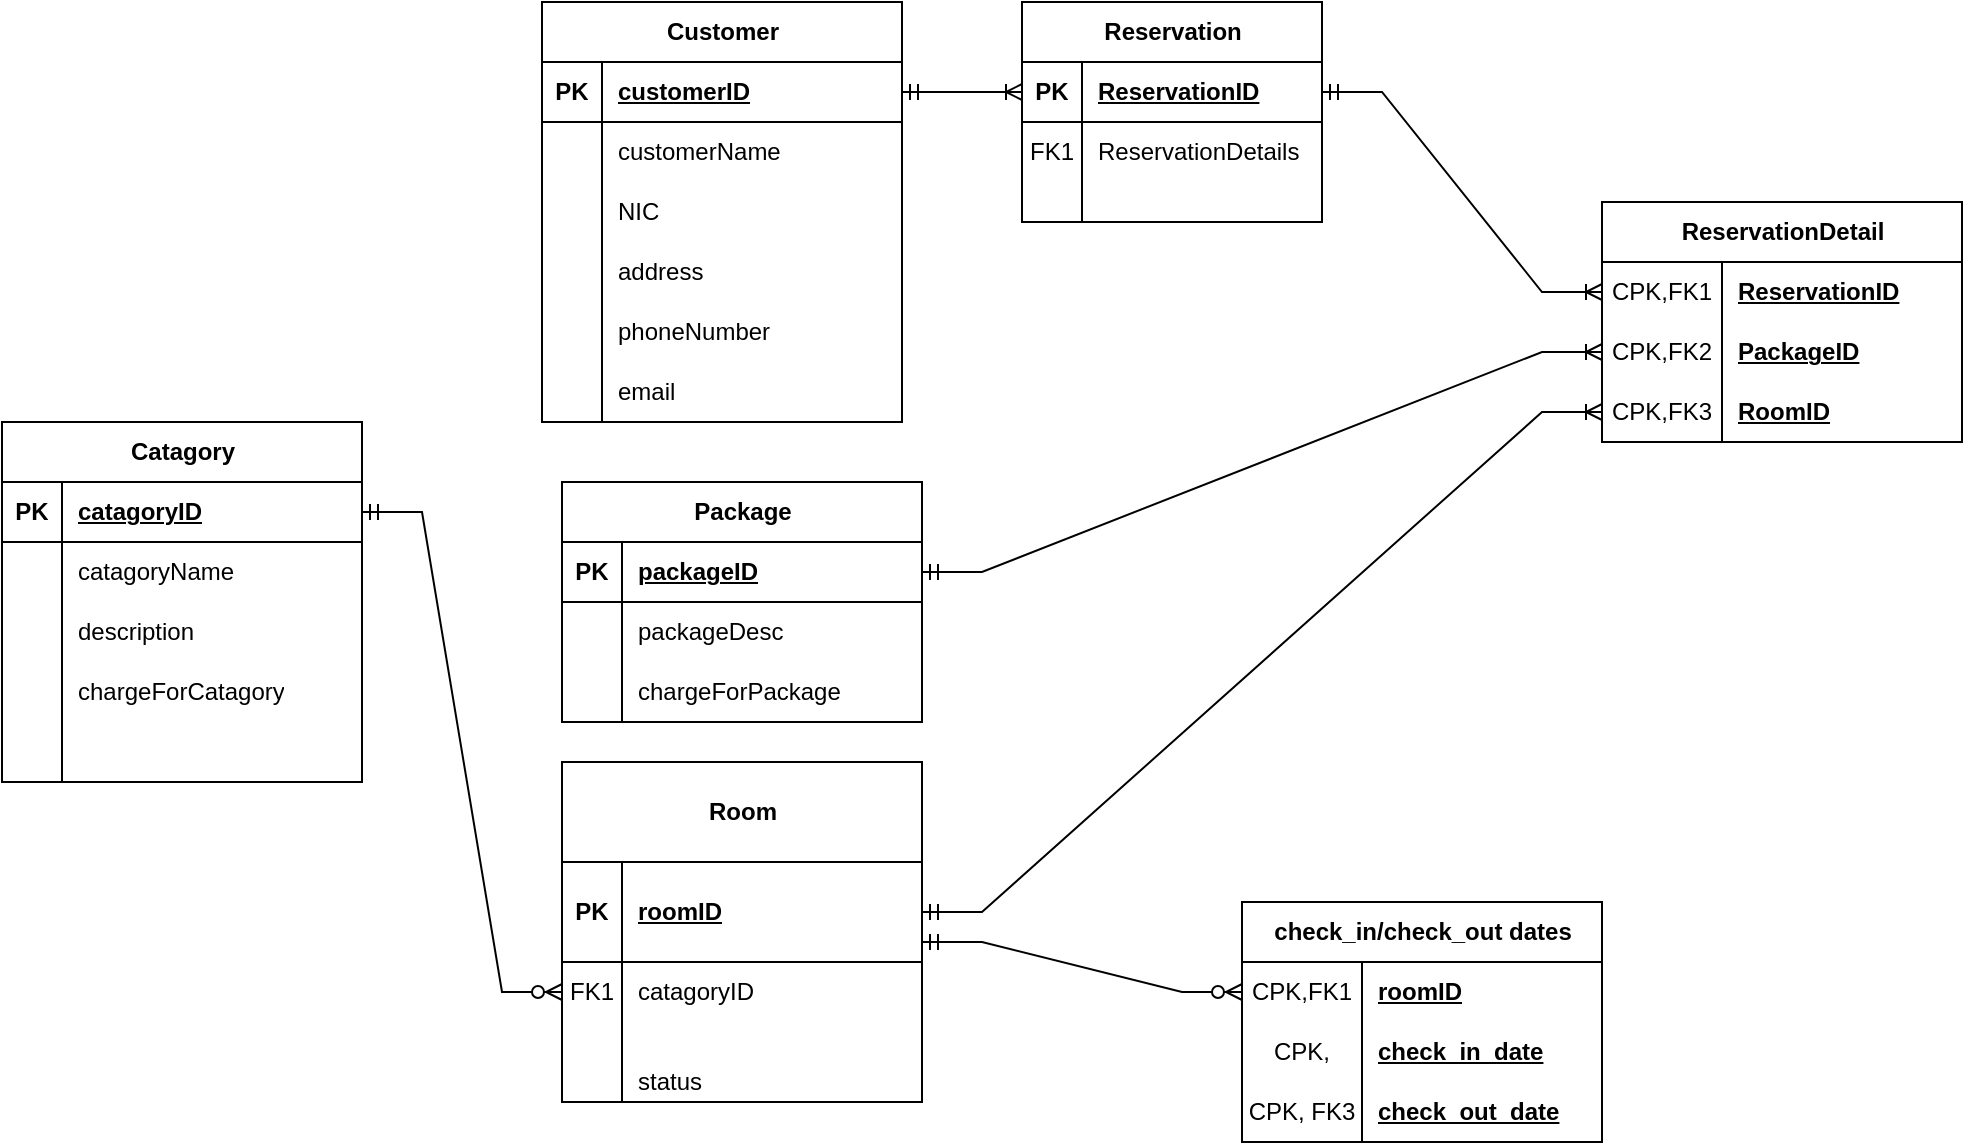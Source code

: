 <mxfile version="22.1.2" type="device">
  <diagram id="R2lEEEUBdFMjLlhIrx00" name="Page-1">
    <mxGraphModel dx="2118" dy="1706" grid="1" gridSize="10" guides="1" tooltips="1" connect="1" arrows="1" fold="1" page="1" pageScale="1" pageWidth="850" pageHeight="1100" math="0" shadow="0" extFonts="Permanent Marker^https://fonts.googleapis.com/css?family=Permanent+Marker">
      <root>
        <mxCell id="0" />
        <mxCell id="1" parent="0" />
        <mxCell id="6BSuSXwDPBjTtrX3ZI1q-87" value="Reservation" style="shape=table;startSize=30;container=1;collapsible=1;childLayout=tableLayout;fixedRows=1;rowLines=0;fontStyle=1;align=center;resizeLast=1;html=1;" parent="1" vertex="1">
          <mxGeometry x="-150" y="-300" width="150" height="110" as="geometry" />
        </mxCell>
        <mxCell id="6BSuSXwDPBjTtrX3ZI1q-88" value="" style="shape=tableRow;horizontal=0;startSize=0;swimlaneHead=0;swimlaneBody=0;fillColor=none;collapsible=0;dropTarget=0;points=[[0,0.5],[1,0.5]];portConstraint=eastwest;top=0;left=0;right=0;bottom=1;" parent="6BSuSXwDPBjTtrX3ZI1q-87" vertex="1">
          <mxGeometry y="30" width="150" height="30" as="geometry" />
        </mxCell>
        <mxCell id="6BSuSXwDPBjTtrX3ZI1q-89" value="PK" style="shape=partialRectangle;connectable=0;fillColor=none;top=0;left=0;bottom=0;right=0;fontStyle=1;overflow=hidden;whiteSpace=wrap;html=1;" parent="6BSuSXwDPBjTtrX3ZI1q-88" vertex="1">
          <mxGeometry width="30" height="30" as="geometry">
            <mxRectangle width="30" height="30" as="alternateBounds" />
          </mxGeometry>
        </mxCell>
        <mxCell id="6BSuSXwDPBjTtrX3ZI1q-90" value="ReservationID" style="shape=partialRectangle;connectable=0;fillColor=none;top=0;left=0;bottom=0;right=0;align=left;spacingLeft=6;fontStyle=5;overflow=hidden;whiteSpace=wrap;html=1;" parent="6BSuSXwDPBjTtrX3ZI1q-88" vertex="1">
          <mxGeometry x="30" width="120" height="30" as="geometry">
            <mxRectangle width="120" height="30" as="alternateBounds" />
          </mxGeometry>
        </mxCell>
        <mxCell id="6BSuSXwDPBjTtrX3ZI1q-109" value="" style="shape=tableRow;horizontal=0;startSize=0;swimlaneHead=0;swimlaneBody=0;fillColor=none;collapsible=0;dropTarget=0;points=[[0,0.5],[1,0.5]];portConstraint=eastwest;top=0;left=0;right=0;bottom=0;" parent="6BSuSXwDPBjTtrX3ZI1q-87" vertex="1">
          <mxGeometry y="60" width="150" height="30" as="geometry" />
        </mxCell>
        <mxCell id="6BSuSXwDPBjTtrX3ZI1q-110" value="FK1" style="shape=partialRectangle;connectable=0;fillColor=none;top=0;left=0;bottom=0;right=0;editable=1;overflow=hidden;whiteSpace=wrap;html=1;" parent="6BSuSXwDPBjTtrX3ZI1q-109" vertex="1">
          <mxGeometry width="30" height="30" as="geometry">
            <mxRectangle width="30" height="30" as="alternateBounds" />
          </mxGeometry>
        </mxCell>
        <mxCell id="6BSuSXwDPBjTtrX3ZI1q-111" value="ReservationDetails" style="shape=partialRectangle;connectable=0;fillColor=none;top=0;left=0;bottom=0;right=0;align=left;spacingLeft=6;overflow=hidden;whiteSpace=wrap;html=1;" parent="6BSuSXwDPBjTtrX3ZI1q-109" vertex="1">
          <mxGeometry x="30" width="120" height="30" as="geometry">
            <mxRectangle width="120" height="30" as="alternateBounds" />
          </mxGeometry>
        </mxCell>
        <mxCell id="6BSuSXwDPBjTtrX3ZI1q-106" value="" style="shape=tableRow;horizontal=0;startSize=0;swimlaneHead=0;swimlaneBody=0;fillColor=none;collapsible=0;dropTarget=0;points=[[0,0.5],[1,0.5]];portConstraint=eastwest;top=0;left=0;right=0;bottom=0;" parent="6BSuSXwDPBjTtrX3ZI1q-87" vertex="1">
          <mxGeometry y="90" width="150" height="20" as="geometry" />
        </mxCell>
        <mxCell id="6BSuSXwDPBjTtrX3ZI1q-107" value="" style="shape=partialRectangle;connectable=0;fillColor=none;top=0;left=0;bottom=0;right=0;editable=1;overflow=hidden;whiteSpace=wrap;html=1;" parent="6BSuSXwDPBjTtrX3ZI1q-106" vertex="1">
          <mxGeometry width="30" height="20" as="geometry">
            <mxRectangle width="30" height="20" as="alternateBounds" />
          </mxGeometry>
        </mxCell>
        <mxCell id="6BSuSXwDPBjTtrX3ZI1q-108" value="" style="shape=partialRectangle;connectable=0;fillColor=none;top=0;left=0;bottom=0;right=0;align=left;spacingLeft=6;overflow=hidden;whiteSpace=wrap;html=1;" parent="6BSuSXwDPBjTtrX3ZI1q-106" vertex="1">
          <mxGeometry x="30" width="120" height="20" as="geometry">
            <mxRectangle width="120" height="20" as="alternateBounds" />
          </mxGeometry>
        </mxCell>
        <mxCell id="6BSuSXwDPBjTtrX3ZI1q-112" value="Customer" style="shape=table;startSize=30;container=1;collapsible=1;childLayout=tableLayout;fixedRows=1;rowLines=0;fontStyle=1;align=center;resizeLast=1;html=1;" parent="1" vertex="1">
          <mxGeometry x="-390" y="-300" width="180" height="210" as="geometry" />
        </mxCell>
        <mxCell id="6BSuSXwDPBjTtrX3ZI1q-113" value="" style="shape=tableRow;horizontal=0;startSize=0;swimlaneHead=0;swimlaneBody=0;fillColor=none;collapsible=0;dropTarget=0;points=[[0,0.5],[1,0.5]];portConstraint=eastwest;top=0;left=0;right=0;bottom=1;" parent="6BSuSXwDPBjTtrX3ZI1q-112" vertex="1">
          <mxGeometry y="30" width="180" height="30" as="geometry" />
        </mxCell>
        <mxCell id="6BSuSXwDPBjTtrX3ZI1q-114" value="PK" style="shape=partialRectangle;connectable=0;fillColor=none;top=0;left=0;bottom=0;right=0;fontStyle=1;overflow=hidden;whiteSpace=wrap;html=1;" parent="6BSuSXwDPBjTtrX3ZI1q-113" vertex="1">
          <mxGeometry width="30" height="30" as="geometry">
            <mxRectangle width="30" height="30" as="alternateBounds" />
          </mxGeometry>
        </mxCell>
        <mxCell id="6BSuSXwDPBjTtrX3ZI1q-115" value="customerID" style="shape=partialRectangle;connectable=0;fillColor=none;top=0;left=0;bottom=0;right=0;align=left;spacingLeft=6;fontStyle=5;overflow=hidden;whiteSpace=wrap;html=1;" parent="6BSuSXwDPBjTtrX3ZI1q-113" vertex="1">
          <mxGeometry x="30" width="150" height="30" as="geometry">
            <mxRectangle width="150" height="30" as="alternateBounds" />
          </mxGeometry>
        </mxCell>
        <mxCell id="6BSuSXwDPBjTtrX3ZI1q-116" value="" style="shape=tableRow;horizontal=0;startSize=0;swimlaneHead=0;swimlaneBody=0;fillColor=none;collapsible=0;dropTarget=0;points=[[0,0.5],[1,0.5]];portConstraint=eastwest;top=0;left=0;right=0;bottom=0;" parent="6BSuSXwDPBjTtrX3ZI1q-112" vertex="1">
          <mxGeometry y="60" width="180" height="30" as="geometry" />
        </mxCell>
        <mxCell id="6BSuSXwDPBjTtrX3ZI1q-117" value="" style="shape=partialRectangle;connectable=0;fillColor=none;top=0;left=0;bottom=0;right=0;editable=1;overflow=hidden;whiteSpace=wrap;html=1;" parent="6BSuSXwDPBjTtrX3ZI1q-116" vertex="1">
          <mxGeometry width="30" height="30" as="geometry">
            <mxRectangle width="30" height="30" as="alternateBounds" />
          </mxGeometry>
        </mxCell>
        <mxCell id="6BSuSXwDPBjTtrX3ZI1q-118" value="customerName" style="shape=partialRectangle;connectable=0;fillColor=none;top=0;left=0;bottom=0;right=0;align=left;spacingLeft=6;overflow=hidden;whiteSpace=wrap;html=1;" parent="6BSuSXwDPBjTtrX3ZI1q-116" vertex="1">
          <mxGeometry x="30" width="150" height="30" as="geometry">
            <mxRectangle width="150" height="30" as="alternateBounds" />
          </mxGeometry>
        </mxCell>
        <mxCell id="6BSuSXwDPBjTtrX3ZI1q-119" value="" style="shape=tableRow;horizontal=0;startSize=0;swimlaneHead=0;swimlaneBody=0;fillColor=none;collapsible=0;dropTarget=0;points=[[0,0.5],[1,0.5]];portConstraint=eastwest;top=0;left=0;right=0;bottom=0;" parent="6BSuSXwDPBjTtrX3ZI1q-112" vertex="1">
          <mxGeometry y="90" width="180" height="30" as="geometry" />
        </mxCell>
        <mxCell id="6BSuSXwDPBjTtrX3ZI1q-120" value="" style="shape=partialRectangle;connectable=0;fillColor=none;top=0;left=0;bottom=0;right=0;editable=1;overflow=hidden;whiteSpace=wrap;html=1;" parent="6BSuSXwDPBjTtrX3ZI1q-119" vertex="1">
          <mxGeometry width="30" height="30" as="geometry">
            <mxRectangle width="30" height="30" as="alternateBounds" />
          </mxGeometry>
        </mxCell>
        <mxCell id="6BSuSXwDPBjTtrX3ZI1q-121" value="NIC" style="shape=partialRectangle;connectable=0;fillColor=none;top=0;left=0;bottom=0;right=0;align=left;spacingLeft=6;overflow=hidden;whiteSpace=wrap;html=1;" parent="6BSuSXwDPBjTtrX3ZI1q-119" vertex="1">
          <mxGeometry x="30" width="150" height="30" as="geometry">
            <mxRectangle width="150" height="30" as="alternateBounds" />
          </mxGeometry>
        </mxCell>
        <mxCell id="6BSuSXwDPBjTtrX3ZI1q-122" value="" style="shape=tableRow;horizontal=0;startSize=0;swimlaneHead=0;swimlaneBody=0;fillColor=none;collapsible=0;dropTarget=0;points=[[0,0.5],[1,0.5]];portConstraint=eastwest;top=0;left=0;right=0;bottom=0;" parent="6BSuSXwDPBjTtrX3ZI1q-112" vertex="1">
          <mxGeometry y="120" width="180" height="30" as="geometry" />
        </mxCell>
        <mxCell id="6BSuSXwDPBjTtrX3ZI1q-123" value="" style="shape=partialRectangle;connectable=0;fillColor=none;top=0;left=0;bottom=0;right=0;editable=1;overflow=hidden;whiteSpace=wrap;html=1;" parent="6BSuSXwDPBjTtrX3ZI1q-122" vertex="1">
          <mxGeometry width="30" height="30" as="geometry">
            <mxRectangle width="30" height="30" as="alternateBounds" />
          </mxGeometry>
        </mxCell>
        <mxCell id="6BSuSXwDPBjTtrX3ZI1q-124" value="address" style="shape=partialRectangle;connectable=0;fillColor=none;top=0;left=0;bottom=0;right=0;align=left;spacingLeft=6;overflow=hidden;whiteSpace=wrap;html=1;" parent="6BSuSXwDPBjTtrX3ZI1q-122" vertex="1">
          <mxGeometry x="30" width="150" height="30" as="geometry">
            <mxRectangle width="150" height="30" as="alternateBounds" />
          </mxGeometry>
        </mxCell>
        <mxCell id="6BSuSXwDPBjTtrX3ZI1q-125" value="" style="shape=tableRow;horizontal=0;startSize=0;swimlaneHead=0;swimlaneBody=0;fillColor=none;collapsible=0;dropTarget=0;points=[[0,0.5],[1,0.5]];portConstraint=eastwest;top=0;left=0;right=0;bottom=0;" parent="6BSuSXwDPBjTtrX3ZI1q-112" vertex="1">
          <mxGeometry y="150" width="180" height="30" as="geometry" />
        </mxCell>
        <mxCell id="6BSuSXwDPBjTtrX3ZI1q-126" value="" style="shape=partialRectangle;connectable=0;fillColor=none;top=0;left=0;bottom=0;right=0;editable=1;overflow=hidden;whiteSpace=wrap;html=1;" parent="6BSuSXwDPBjTtrX3ZI1q-125" vertex="1">
          <mxGeometry width="30" height="30" as="geometry">
            <mxRectangle width="30" height="30" as="alternateBounds" />
          </mxGeometry>
        </mxCell>
        <mxCell id="6BSuSXwDPBjTtrX3ZI1q-127" value="phoneNumber" style="shape=partialRectangle;connectable=0;fillColor=none;top=0;left=0;bottom=0;right=0;align=left;spacingLeft=6;overflow=hidden;whiteSpace=wrap;html=1;" parent="6BSuSXwDPBjTtrX3ZI1q-125" vertex="1">
          <mxGeometry x="30" width="150" height="30" as="geometry">
            <mxRectangle width="150" height="30" as="alternateBounds" />
          </mxGeometry>
        </mxCell>
        <mxCell id="6BSuSXwDPBjTtrX3ZI1q-128" value="" style="shape=tableRow;horizontal=0;startSize=0;swimlaneHead=0;swimlaneBody=0;fillColor=none;collapsible=0;dropTarget=0;points=[[0,0.5],[1,0.5]];portConstraint=eastwest;top=0;left=0;right=0;bottom=0;" parent="6BSuSXwDPBjTtrX3ZI1q-112" vertex="1">
          <mxGeometry y="180" width="180" height="30" as="geometry" />
        </mxCell>
        <mxCell id="6BSuSXwDPBjTtrX3ZI1q-129" value="" style="shape=partialRectangle;connectable=0;fillColor=none;top=0;left=0;bottom=0;right=0;editable=1;overflow=hidden;whiteSpace=wrap;html=1;" parent="6BSuSXwDPBjTtrX3ZI1q-128" vertex="1">
          <mxGeometry width="30" height="30" as="geometry">
            <mxRectangle width="30" height="30" as="alternateBounds" />
          </mxGeometry>
        </mxCell>
        <mxCell id="6BSuSXwDPBjTtrX3ZI1q-130" value="email" style="shape=partialRectangle;connectable=0;fillColor=none;top=0;left=0;bottom=0;right=0;align=left;spacingLeft=6;overflow=hidden;whiteSpace=wrap;html=1;" parent="6BSuSXwDPBjTtrX3ZI1q-128" vertex="1">
          <mxGeometry x="30" width="150" height="30" as="geometry">
            <mxRectangle width="150" height="30" as="alternateBounds" />
          </mxGeometry>
        </mxCell>
        <mxCell id="6BSuSXwDPBjTtrX3ZI1q-149" value="Catagory" style="shape=table;startSize=30;container=1;collapsible=1;childLayout=tableLayout;fixedRows=1;rowLines=0;fontStyle=1;align=center;resizeLast=1;html=1;" parent="1" vertex="1">
          <mxGeometry x="-660" y="-90" width="180" height="180" as="geometry" />
        </mxCell>
        <mxCell id="6BSuSXwDPBjTtrX3ZI1q-150" value="" style="shape=tableRow;horizontal=0;startSize=0;swimlaneHead=0;swimlaneBody=0;fillColor=none;collapsible=0;dropTarget=0;points=[[0,0.5],[1,0.5]];portConstraint=eastwest;top=0;left=0;right=0;bottom=1;" parent="6BSuSXwDPBjTtrX3ZI1q-149" vertex="1">
          <mxGeometry y="30" width="180" height="30" as="geometry" />
        </mxCell>
        <mxCell id="6BSuSXwDPBjTtrX3ZI1q-151" value="PK" style="shape=partialRectangle;connectable=0;fillColor=none;top=0;left=0;bottom=0;right=0;fontStyle=1;overflow=hidden;whiteSpace=wrap;html=1;" parent="6BSuSXwDPBjTtrX3ZI1q-150" vertex="1">
          <mxGeometry width="30" height="30" as="geometry">
            <mxRectangle width="30" height="30" as="alternateBounds" />
          </mxGeometry>
        </mxCell>
        <mxCell id="6BSuSXwDPBjTtrX3ZI1q-152" value="catagoryID" style="shape=partialRectangle;connectable=0;fillColor=none;top=0;left=0;bottom=0;right=0;align=left;spacingLeft=6;fontStyle=5;overflow=hidden;whiteSpace=wrap;html=1;" parent="6BSuSXwDPBjTtrX3ZI1q-150" vertex="1">
          <mxGeometry x="30" width="150" height="30" as="geometry">
            <mxRectangle width="150" height="30" as="alternateBounds" />
          </mxGeometry>
        </mxCell>
        <mxCell id="6BSuSXwDPBjTtrX3ZI1q-153" value="" style="shape=tableRow;horizontal=0;startSize=0;swimlaneHead=0;swimlaneBody=0;fillColor=none;collapsible=0;dropTarget=0;points=[[0,0.5],[1,0.5]];portConstraint=eastwest;top=0;left=0;right=0;bottom=0;" parent="6BSuSXwDPBjTtrX3ZI1q-149" vertex="1">
          <mxGeometry y="60" width="180" height="30" as="geometry" />
        </mxCell>
        <mxCell id="6BSuSXwDPBjTtrX3ZI1q-154" value="" style="shape=partialRectangle;connectable=0;fillColor=none;top=0;left=0;bottom=0;right=0;editable=1;overflow=hidden;whiteSpace=wrap;html=1;" parent="6BSuSXwDPBjTtrX3ZI1q-153" vertex="1">
          <mxGeometry width="30" height="30" as="geometry">
            <mxRectangle width="30" height="30" as="alternateBounds" />
          </mxGeometry>
        </mxCell>
        <mxCell id="6BSuSXwDPBjTtrX3ZI1q-155" value="catagoryName" style="shape=partialRectangle;connectable=0;fillColor=none;top=0;left=0;bottom=0;right=0;align=left;spacingLeft=6;overflow=hidden;whiteSpace=wrap;html=1;" parent="6BSuSXwDPBjTtrX3ZI1q-153" vertex="1">
          <mxGeometry x="30" width="150" height="30" as="geometry">
            <mxRectangle width="150" height="30" as="alternateBounds" />
          </mxGeometry>
        </mxCell>
        <mxCell id="6BSuSXwDPBjTtrX3ZI1q-156" value="" style="shape=tableRow;horizontal=0;startSize=0;swimlaneHead=0;swimlaneBody=0;fillColor=none;collapsible=0;dropTarget=0;points=[[0,0.5],[1,0.5]];portConstraint=eastwest;top=0;left=0;right=0;bottom=0;" parent="6BSuSXwDPBjTtrX3ZI1q-149" vertex="1">
          <mxGeometry y="90" width="180" height="30" as="geometry" />
        </mxCell>
        <mxCell id="6BSuSXwDPBjTtrX3ZI1q-157" value="" style="shape=partialRectangle;connectable=0;fillColor=none;top=0;left=0;bottom=0;right=0;editable=1;overflow=hidden;whiteSpace=wrap;html=1;" parent="6BSuSXwDPBjTtrX3ZI1q-156" vertex="1">
          <mxGeometry width="30" height="30" as="geometry">
            <mxRectangle width="30" height="30" as="alternateBounds" />
          </mxGeometry>
        </mxCell>
        <mxCell id="6BSuSXwDPBjTtrX3ZI1q-158" value="description" style="shape=partialRectangle;connectable=0;fillColor=none;top=0;left=0;bottom=0;right=0;align=left;spacingLeft=6;overflow=hidden;whiteSpace=wrap;html=1;" parent="6BSuSXwDPBjTtrX3ZI1q-156" vertex="1">
          <mxGeometry x="30" width="150" height="30" as="geometry">
            <mxRectangle width="150" height="30" as="alternateBounds" />
          </mxGeometry>
        </mxCell>
        <mxCell id="6BSuSXwDPBjTtrX3ZI1q-159" value="" style="shape=tableRow;horizontal=0;startSize=0;swimlaneHead=0;swimlaneBody=0;fillColor=none;collapsible=0;dropTarget=0;points=[[0,0.5],[1,0.5]];portConstraint=eastwest;top=0;left=0;right=0;bottom=0;" parent="6BSuSXwDPBjTtrX3ZI1q-149" vertex="1">
          <mxGeometry y="120" width="180" height="30" as="geometry" />
        </mxCell>
        <mxCell id="6BSuSXwDPBjTtrX3ZI1q-160" value="" style="shape=partialRectangle;connectable=0;fillColor=none;top=0;left=0;bottom=0;right=0;editable=1;overflow=hidden;whiteSpace=wrap;html=1;" parent="6BSuSXwDPBjTtrX3ZI1q-159" vertex="1">
          <mxGeometry width="30" height="30" as="geometry">
            <mxRectangle width="30" height="30" as="alternateBounds" />
          </mxGeometry>
        </mxCell>
        <mxCell id="6BSuSXwDPBjTtrX3ZI1q-161" value="chargeForCatagory" style="shape=partialRectangle;connectable=0;fillColor=none;top=0;left=0;bottom=0;right=0;align=left;spacingLeft=6;overflow=hidden;whiteSpace=wrap;html=1;" parent="6BSuSXwDPBjTtrX3ZI1q-159" vertex="1">
          <mxGeometry x="30" width="150" height="30" as="geometry">
            <mxRectangle width="150" height="30" as="alternateBounds" />
          </mxGeometry>
        </mxCell>
        <mxCell id="xr5DP-zktvgg-D1vrAoa-54" value="" style="shape=tableRow;horizontal=0;startSize=0;swimlaneHead=0;swimlaneBody=0;fillColor=none;collapsible=0;dropTarget=0;points=[[0,0.5],[1,0.5]];portConstraint=eastwest;top=0;left=0;right=0;bottom=0;" parent="6BSuSXwDPBjTtrX3ZI1q-149" vertex="1">
          <mxGeometry y="150" width="180" height="30" as="geometry" />
        </mxCell>
        <mxCell id="xr5DP-zktvgg-D1vrAoa-55" value="" style="shape=partialRectangle;connectable=0;fillColor=none;top=0;left=0;bottom=0;right=0;editable=1;overflow=hidden;whiteSpace=wrap;html=1;" parent="xr5DP-zktvgg-D1vrAoa-54" vertex="1">
          <mxGeometry width="30" height="30" as="geometry">
            <mxRectangle width="30" height="30" as="alternateBounds" />
          </mxGeometry>
        </mxCell>
        <mxCell id="xr5DP-zktvgg-D1vrAoa-56" value="" style="shape=partialRectangle;connectable=0;fillColor=none;top=0;left=0;bottom=0;right=0;align=left;spacingLeft=6;overflow=hidden;whiteSpace=wrap;html=1;" parent="xr5DP-zktvgg-D1vrAoa-54" vertex="1">
          <mxGeometry x="30" width="150" height="30" as="geometry">
            <mxRectangle width="150" height="30" as="alternateBounds" />
          </mxGeometry>
        </mxCell>
        <mxCell id="YJUFI2NF0xjuazsBcwPN-2" value="Package" style="shape=table;startSize=30;container=1;collapsible=1;childLayout=tableLayout;fixedRows=1;rowLines=0;fontStyle=1;align=center;resizeLast=1;html=1;" parent="1" vertex="1">
          <mxGeometry x="-380" y="-60" width="180" height="120" as="geometry" />
        </mxCell>
        <mxCell id="YJUFI2NF0xjuazsBcwPN-3" value="" style="shape=tableRow;horizontal=0;startSize=0;swimlaneHead=0;swimlaneBody=0;fillColor=none;collapsible=0;dropTarget=0;points=[[0,0.5],[1,0.5]];portConstraint=eastwest;top=0;left=0;right=0;bottom=1;" parent="YJUFI2NF0xjuazsBcwPN-2" vertex="1">
          <mxGeometry y="30" width="180" height="30" as="geometry" />
        </mxCell>
        <mxCell id="YJUFI2NF0xjuazsBcwPN-4" value="PK" style="shape=partialRectangle;connectable=0;fillColor=none;top=0;left=0;bottom=0;right=0;fontStyle=1;overflow=hidden;whiteSpace=wrap;html=1;" parent="YJUFI2NF0xjuazsBcwPN-3" vertex="1">
          <mxGeometry width="30" height="30" as="geometry">
            <mxRectangle width="30" height="30" as="alternateBounds" />
          </mxGeometry>
        </mxCell>
        <mxCell id="YJUFI2NF0xjuazsBcwPN-5" value="packageID" style="shape=partialRectangle;connectable=0;fillColor=none;top=0;left=0;bottom=0;right=0;align=left;spacingLeft=6;fontStyle=5;overflow=hidden;whiteSpace=wrap;html=1;" parent="YJUFI2NF0xjuazsBcwPN-3" vertex="1">
          <mxGeometry x="30" width="150" height="30" as="geometry">
            <mxRectangle width="150" height="30" as="alternateBounds" />
          </mxGeometry>
        </mxCell>
        <mxCell id="YJUFI2NF0xjuazsBcwPN-6" value="" style="shape=tableRow;horizontal=0;startSize=0;swimlaneHead=0;swimlaneBody=0;fillColor=none;collapsible=0;dropTarget=0;points=[[0,0.5],[1,0.5]];portConstraint=eastwest;top=0;left=0;right=0;bottom=0;" parent="YJUFI2NF0xjuazsBcwPN-2" vertex="1">
          <mxGeometry y="60" width="180" height="30" as="geometry" />
        </mxCell>
        <mxCell id="YJUFI2NF0xjuazsBcwPN-7" value="" style="shape=partialRectangle;connectable=0;fillColor=none;top=0;left=0;bottom=0;right=0;editable=1;overflow=hidden;whiteSpace=wrap;html=1;" parent="YJUFI2NF0xjuazsBcwPN-6" vertex="1">
          <mxGeometry width="30" height="30" as="geometry">
            <mxRectangle width="30" height="30" as="alternateBounds" />
          </mxGeometry>
        </mxCell>
        <mxCell id="YJUFI2NF0xjuazsBcwPN-8" value="packageDesc" style="shape=partialRectangle;connectable=0;fillColor=none;top=0;left=0;bottom=0;right=0;align=left;spacingLeft=6;overflow=hidden;whiteSpace=wrap;html=1;" parent="YJUFI2NF0xjuazsBcwPN-6" vertex="1">
          <mxGeometry x="30" width="150" height="30" as="geometry">
            <mxRectangle width="150" height="30" as="alternateBounds" />
          </mxGeometry>
        </mxCell>
        <mxCell id="YJUFI2NF0xjuazsBcwPN-9" value="" style="shape=tableRow;horizontal=0;startSize=0;swimlaneHead=0;swimlaneBody=0;fillColor=none;collapsible=0;dropTarget=0;points=[[0,0.5],[1,0.5]];portConstraint=eastwest;top=0;left=0;right=0;bottom=0;" parent="YJUFI2NF0xjuazsBcwPN-2" vertex="1">
          <mxGeometry y="90" width="180" height="30" as="geometry" />
        </mxCell>
        <mxCell id="YJUFI2NF0xjuazsBcwPN-10" value="" style="shape=partialRectangle;connectable=0;fillColor=none;top=0;left=0;bottom=0;right=0;editable=1;overflow=hidden;whiteSpace=wrap;html=1;" parent="YJUFI2NF0xjuazsBcwPN-9" vertex="1">
          <mxGeometry width="30" height="30" as="geometry">
            <mxRectangle width="30" height="30" as="alternateBounds" />
          </mxGeometry>
        </mxCell>
        <mxCell id="YJUFI2NF0xjuazsBcwPN-11" value="chargeForPackage" style="shape=partialRectangle;connectable=0;fillColor=none;top=0;left=0;bottom=0;right=0;align=left;spacingLeft=6;overflow=hidden;whiteSpace=wrap;html=1;" parent="YJUFI2NF0xjuazsBcwPN-9" vertex="1">
          <mxGeometry x="30" width="150" height="30" as="geometry">
            <mxRectangle width="150" height="30" as="alternateBounds" />
          </mxGeometry>
        </mxCell>
        <mxCell id="6BSuSXwDPBjTtrX3ZI1q-134" value="Room" style="shape=table;startSize=50;container=1;collapsible=1;childLayout=tableLayout;fixedRows=1;rowLines=0;fontStyle=1;align=center;resizeLast=1;html=1;" parent="1" vertex="1">
          <mxGeometry x="-380" y="80" width="180" height="170" as="geometry" />
        </mxCell>
        <mxCell id="6BSuSXwDPBjTtrX3ZI1q-135" value="" style="shape=tableRow;horizontal=0;startSize=0;swimlaneHead=0;swimlaneBody=0;fillColor=none;collapsible=0;dropTarget=0;points=[[0,0.5],[1,0.5]];portConstraint=eastwest;top=0;left=0;right=0;bottom=1;" parent="6BSuSXwDPBjTtrX3ZI1q-134" vertex="1">
          <mxGeometry y="50" width="180" height="50" as="geometry" />
        </mxCell>
        <mxCell id="6BSuSXwDPBjTtrX3ZI1q-136" value="PK" style="shape=partialRectangle;connectable=0;fillColor=none;top=0;left=0;bottom=0;right=0;fontStyle=1;overflow=hidden;whiteSpace=wrap;html=1;" parent="6BSuSXwDPBjTtrX3ZI1q-135" vertex="1">
          <mxGeometry width="30" height="50" as="geometry">
            <mxRectangle width="30" height="50" as="alternateBounds" />
          </mxGeometry>
        </mxCell>
        <mxCell id="6BSuSXwDPBjTtrX3ZI1q-137" value="roomID" style="shape=partialRectangle;connectable=0;fillColor=none;top=0;left=0;bottom=0;right=0;align=left;spacingLeft=6;fontStyle=5;overflow=hidden;whiteSpace=wrap;html=1;" parent="6BSuSXwDPBjTtrX3ZI1q-135" vertex="1">
          <mxGeometry x="30" width="150" height="50" as="geometry">
            <mxRectangle width="150" height="50" as="alternateBounds" />
          </mxGeometry>
        </mxCell>
        <mxCell id="6BSuSXwDPBjTtrX3ZI1q-138" value="" style="shape=tableRow;horizontal=0;startSize=0;swimlaneHead=0;swimlaneBody=0;fillColor=none;collapsible=0;dropTarget=0;points=[[0,0.5],[1,0.5]];portConstraint=eastwest;top=0;left=0;right=0;bottom=0;" parent="6BSuSXwDPBjTtrX3ZI1q-134" vertex="1">
          <mxGeometry y="100" width="180" height="30" as="geometry" />
        </mxCell>
        <mxCell id="6BSuSXwDPBjTtrX3ZI1q-139" value="FK1" style="shape=partialRectangle;connectable=0;fillColor=none;top=0;left=0;bottom=0;right=0;editable=1;overflow=hidden;whiteSpace=wrap;html=1;" parent="6BSuSXwDPBjTtrX3ZI1q-138" vertex="1">
          <mxGeometry width="30" height="30" as="geometry">
            <mxRectangle width="30" height="30" as="alternateBounds" />
          </mxGeometry>
        </mxCell>
        <mxCell id="6BSuSXwDPBjTtrX3ZI1q-140" value="catagoryID" style="shape=partialRectangle;connectable=0;fillColor=none;top=0;left=0;bottom=0;right=0;align=left;spacingLeft=6;overflow=hidden;whiteSpace=wrap;html=1;" parent="6BSuSXwDPBjTtrX3ZI1q-138" vertex="1">
          <mxGeometry x="30" width="150" height="30" as="geometry">
            <mxRectangle width="150" height="30" as="alternateBounds" />
          </mxGeometry>
        </mxCell>
        <mxCell id="n5HEChE04SzrDuSpgyrK-4" value="" style="shape=tableRow;horizontal=0;startSize=0;swimlaneHead=0;swimlaneBody=0;fillColor=none;collapsible=0;dropTarget=0;points=[[0,0.5],[1,0.5]];portConstraint=eastwest;top=0;left=0;right=0;bottom=0;" parent="6BSuSXwDPBjTtrX3ZI1q-134" vertex="1">
          <mxGeometry y="130" width="180" height="20" as="geometry" />
        </mxCell>
        <mxCell id="n5HEChE04SzrDuSpgyrK-5" value="" style="shape=partialRectangle;connectable=0;fillColor=none;top=0;left=0;bottom=0;right=0;editable=1;overflow=hidden;whiteSpace=wrap;html=1;" parent="n5HEChE04SzrDuSpgyrK-4" vertex="1">
          <mxGeometry width="30" height="20" as="geometry">
            <mxRectangle width="30" height="20" as="alternateBounds" />
          </mxGeometry>
        </mxCell>
        <mxCell id="n5HEChE04SzrDuSpgyrK-6" value="" style="shape=partialRectangle;connectable=0;fillColor=none;top=0;left=0;bottom=0;right=0;align=left;spacingLeft=6;overflow=hidden;whiteSpace=wrap;html=1;" parent="n5HEChE04SzrDuSpgyrK-4" vertex="1">
          <mxGeometry x="30" width="150" height="20" as="geometry">
            <mxRectangle width="150" height="20" as="alternateBounds" />
          </mxGeometry>
        </mxCell>
        <mxCell id="WtKbcfbFnYUKs9ccXpZD-10" value="" style="shape=tableRow;horizontal=0;startSize=0;swimlaneHead=0;swimlaneBody=0;fillColor=none;collapsible=0;dropTarget=0;points=[[0,0.5],[1,0.5]];portConstraint=eastwest;top=0;left=0;right=0;bottom=0;" parent="6BSuSXwDPBjTtrX3ZI1q-134" vertex="1">
          <mxGeometry y="150" width="180" height="20" as="geometry" />
        </mxCell>
        <mxCell id="WtKbcfbFnYUKs9ccXpZD-11" value="" style="shape=partialRectangle;connectable=0;fillColor=none;top=0;left=0;bottom=0;right=0;editable=1;overflow=hidden;whiteSpace=wrap;html=1;" parent="WtKbcfbFnYUKs9ccXpZD-10" vertex="1">
          <mxGeometry width="30" height="20" as="geometry">
            <mxRectangle width="30" height="20" as="alternateBounds" />
          </mxGeometry>
        </mxCell>
        <mxCell id="WtKbcfbFnYUKs9ccXpZD-12" value="status" style="shape=partialRectangle;connectable=0;fillColor=none;top=0;left=0;bottom=0;right=0;align=left;spacingLeft=6;overflow=hidden;whiteSpace=wrap;html=1;" parent="WtKbcfbFnYUKs9ccXpZD-10" vertex="1">
          <mxGeometry x="30" width="150" height="20" as="geometry">
            <mxRectangle width="150" height="20" as="alternateBounds" />
          </mxGeometry>
        </mxCell>
        <mxCell id="Fe0YOWHatEL4-XU-NpOp-4" value="" style="edgeStyle=entityRelationEdgeStyle;fontSize=12;html=1;endArrow=ERzeroToMany;startArrow=ERmandOne;rounded=0;exitX=1;exitY=0.5;exitDx=0;exitDy=0;entryX=0;entryY=0.5;entryDx=0;entryDy=0;" parent="1" source="6BSuSXwDPBjTtrX3ZI1q-150" target="6BSuSXwDPBjTtrX3ZI1q-138" edge="1">
          <mxGeometry width="100" height="100" relative="1" as="geometry">
            <mxPoint x="-250" y="160" as="sourcePoint" />
            <mxPoint x="-150" y="60" as="targetPoint" />
          </mxGeometry>
        </mxCell>
        <mxCell id="Fe0YOWHatEL4-XU-NpOp-7" value="" style="edgeStyle=entityRelationEdgeStyle;fontSize=12;html=1;endArrow=ERoneToMany;startArrow=ERmandOne;rounded=0;exitX=1;exitY=0.5;exitDx=0;exitDy=0;entryX=0;entryY=0.5;entryDx=0;entryDy=0;" parent="1" source="6BSuSXwDPBjTtrX3ZI1q-88" target="kWSP7wvFLtZ6snFgfWXa-21" edge="1">
          <mxGeometry width="100" height="100" relative="1" as="geometry">
            <mxPoint x="40" y="-250" as="sourcePoint" />
            <mxPoint x="140" y="-350" as="targetPoint" />
          </mxGeometry>
        </mxCell>
        <mxCell id="Fe0YOWHatEL4-XU-NpOp-8" value="" style="edgeStyle=entityRelationEdgeStyle;fontSize=12;html=1;endArrow=ERoneToMany;startArrow=ERmandOne;rounded=0;exitX=1;exitY=0.5;exitDx=0;exitDy=0;entryX=0;entryY=0.5;entryDx=0;entryDy=0;" parent="1" source="YJUFI2NF0xjuazsBcwPN-3" target="kWSP7wvFLtZ6snFgfWXa-24" edge="1">
          <mxGeometry width="100" height="100" relative="1" as="geometry">
            <mxPoint x="-260" y="-30" as="sourcePoint" />
            <mxPoint x="-70" y="-90" as="targetPoint" />
          </mxGeometry>
        </mxCell>
        <mxCell id="Fe0YOWHatEL4-XU-NpOp-10" value="" style="edgeStyle=entityRelationEdgeStyle;fontSize=12;html=1;endArrow=ERoneToMany;startArrow=ERmandOne;rounded=0;entryX=0;entryY=0.5;entryDx=0;entryDy=0;exitX=1;exitY=0.5;exitDx=0;exitDy=0;" parent="1" source="6BSuSXwDPBjTtrX3ZI1q-135" target="kWSP7wvFLtZ6snFgfWXa-27" edge="1">
          <mxGeometry width="100" height="100" relative="1" as="geometry">
            <mxPoint x="-110" y="260" as="sourcePoint" />
            <mxPoint x="-130" y="150" as="targetPoint" />
          </mxGeometry>
        </mxCell>
        <mxCell id="I4U64wA06Tp4YprcHd51-3" value="" style="edgeStyle=entityRelationEdgeStyle;fontSize=12;html=1;endArrow=ERoneToMany;startArrow=ERmandOne;rounded=0;exitX=1;exitY=0.5;exitDx=0;exitDy=0;entryX=0;entryY=0.5;entryDx=0;entryDy=0;" parent="1" source="6BSuSXwDPBjTtrX3ZI1q-113" target="6BSuSXwDPBjTtrX3ZI1q-88" edge="1">
          <mxGeometry width="100" height="100" relative="1" as="geometry">
            <mxPoint x="-220" y="-120" as="sourcePoint" />
            <mxPoint x="-120" y="-220" as="targetPoint" />
          </mxGeometry>
        </mxCell>
        <mxCell id="kWSP7wvFLtZ6snFgfWXa-17" value="ReservationDetail" style="shape=table;startSize=30;container=1;collapsible=1;childLayout=tableLayout;fixedRows=1;rowLines=0;fontStyle=1;align=center;resizeLast=1;html=1;" vertex="1" parent="1">
          <mxGeometry x="140" y="-200" width="180" height="120" as="geometry" />
        </mxCell>
        <mxCell id="kWSP7wvFLtZ6snFgfWXa-21" value="" style="shape=tableRow;horizontal=0;startSize=0;swimlaneHead=0;swimlaneBody=0;fillColor=none;collapsible=0;dropTarget=0;points=[[0,0.5],[1,0.5]];portConstraint=eastwest;top=0;left=0;right=0;bottom=0;" vertex="1" parent="kWSP7wvFLtZ6snFgfWXa-17">
          <mxGeometry y="30" width="180" height="30" as="geometry" />
        </mxCell>
        <mxCell id="kWSP7wvFLtZ6snFgfWXa-22" value="CPK,FK1" style="shape=partialRectangle;connectable=0;fillColor=none;top=0;left=0;bottom=0;right=0;editable=1;overflow=hidden;whiteSpace=wrap;html=1;" vertex="1" parent="kWSP7wvFLtZ6snFgfWXa-21">
          <mxGeometry width="60" height="30" as="geometry">
            <mxRectangle width="60" height="30" as="alternateBounds" />
          </mxGeometry>
        </mxCell>
        <mxCell id="kWSP7wvFLtZ6snFgfWXa-23" value="&lt;b&gt;&lt;u&gt;ReservationID&lt;/u&gt;&lt;/b&gt;" style="shape=partialRectangle;connectable=0;fillColor=none;top=0;left=0;bottom=0;right=0;align=left;spacingLeft=6;overflow=hidden;whiteSpace=wrap;html=1;" vertex="1" parent="kWSP7wvFLtZ6snFgfWXa-21">
          <mxGeometry x="60" width="120" height="30" as="geometry">
            <mxRectangle width="120" height="30" as="alternateBounds" />
          </mxGeometry>
        </mxCell>
        <mxCell id="kWSP7wvFLtZ6snFgfWXa-24" value="" style="shape=tableRow;horizontal=0;startSize=0;swimlaneHead=0;swimlaneBody=0;fillColor=none;collapsible=0;dropTarget=0;points=[[0,0.5],[1,0.5]];portConstraint=eastwest;top=0;left=0;right=0;bottom=0;" vertex="1" parent="kWSP7wvFLtZ6snFgfWXa-17">
          <mxGeometry y="60" width="180" height="30" as="geometry" />
        </mxCell>
        <mxCell id="kWSP7wvFLtZ6snFgfWXa-25" value="CPK,FK2" style="shape=partialRectangle;connectable=0;fillColor=none;top=0;left=0;bottom=0;right=0;editable=1;overflow=hidden;whiteSpace=wrap;html=1;" vertex="1" parent="kWSP7wvFLtZ6snFgfWXa-24">
          <mxGeometry width="60" height="30" as="geometry">
            <mxRectangle width="60" height="30" as="alternateBounds" />
          </mxGeometry>
        </mxCell>
        <mxCell id="kWSP7wvFLtZ6snFgfWXa-26" value="&lt;b&gt;&lt;u&gt;PackageID&lt;/u&gt;&lt;/b&gt;" style="shape=partialRectangle;connectable=0;fillColor=none;top=0;left=0;bottom=0;right=0;align=left;spacingLeft=6;overflow=hidden;whiteSpace=wrap;html=1;" vertex="1" parent="kWSP7wvFLtZ6snFgfWXa-24">
          <mxGeometry x="60" width="120" height="30" as="geometry">
            <mxRectangle width="120" height="30" as="alternateBounds" />
          </mxGeometry>
        </mxCell>
        <mxCell id="kWSP7wvFLtZ6snFgfWXa-27" value="" style="shape=tableRow;horizontal=0;startSize=0;swimlaneHead=0;swimlaneBody=0;fillColor=none;collapsible=0;dropTarget=0;points=[[0,0.5],[1,0.5]];portConstraint=eastwest;top=0;left=0;right=0;bottom=0;" vertex="1" parent="kWSP7wvFLtZ6snFgfWXa-17">
          <mxGeometry y="90" width="180" height="30" as="geometry" />
        </mxCell>
        <mxCell id="kWSP7wvFLtZ6snFgfWXa-28" value="CPK,FK3" style="shape=partialRectangle;connectable=0;fillColor=none;top=0;left=0;bottom=0;right=0;editable=1;overflow=hidden;whiteSpace=wrap;html=1;" vertex="1" parent="kWSP7wvFLtZ6snFgfWXa-27">
          <mxGeometry width="60" height="30" as="geometry">
            <mxRectangle width="60" height="30" as="alternateBounds" />
          </mxGeometry>
        </mxCell>
        <mxCell id="kWSP7wvFLtZ6snFgfWXa-29" value="&lt;b&gt;&lt;u&gt;RoomID&lt;/u&gt;&lt;/b&gt;" style="shape=partialRectangle;connectable=0;fillColor=none;top=0;left=0;bottom=0;right=0;align=left;spacingLeft=6;overflow=hidden;whiteSpace=wrap;html=1;" vertex="1" parent="kWSP7wvFLtZ6snFgfWXa-27">
          <mxGeometry x="60" width="120" height="30" as="geometry">
            <mxRectangle width="120" height="30" as="alternateBounds" />
          </mxGeometry>
        </mxCell>
        <mxCell id="kWSP7wvFLtZ6snFgfWXa-30" value="check_in/check_out dates" style="shape=table;startSize=30;container=1;collapsible=1;childLayout=tableLayout;fixedRows=1;rowLines=0;fontStyle=1;align=center;resizeLast=1;html=1;" vertex="1" parent="1">
          <mxGeometry x="-40" y="150" width="180" height="120" as="geometry" />
        </mxCell>
        <mxCell id="kWSP7wvFLtZ6snFgfWXa-34" value="" style="shape=tableRow;horizontal=0;startSize=0;swimlaneHead=0;swimlaneBody=0;fillColor=none;collapsible=0;dropTarget=0;points=[[0,0.5],[1,0.5]];portConstraint=eastwest;top=0;left=0;right=0;bottom=0;" vertex="1" parent="kWSP7wvFLtZ6snFgfWXa-30">
          <mxGeometry y="30" width="180" height="30" as="geometry" />
        </mxCell>
        <mxCell id="kWSP7wvFLtZ6snFgfWXa-35" value="CPK,FK1" style="shape=partialRectangle;connectable=0;fillColor=none;top=0;left=0;bottom=0;right=0;editable=1;overflow=hidden;whiteSpace=wrap;html=1;" vertex="1" parent="kWSP7wvFLtZ6snFgfWXa-34">
          <mxGeometry width="60" height="30" as="geometry">
            <mxRectangle width="60" height="30" as="alternateBounds" />
          </mxGeometry>
        </mxCell>
        <mxCell id="kWSP7wvFLtZ6snFgfWXa-36" value="&lt;u&gt;&lt;b&gt;roomID&lt;/b&gt;&lt;/u&gt;" style="shape=partialRectangle;connectable=0;fillColor=none;top=0;left=0;bottom=0;right=0;align=left;spacingLeft=6;overflow=hidden;whiteSpace=wrap;html=1;" vertex="1" parent="kWSP7wvFLtZ6snFgfWXa-34">
          <mxGeometry x="60" width="120" height="30" as="geometry">
            <mxRectangle width="120" height="30" as="alternateBounds" />
          </mxGeometry>
        </mxCell>
        <mxCell id="kWSP7wvFLtZ6snFgfWXa-37" value="" style="shape=tableRow;horizontal=0;startSize=0;swimlaneHead=0;swimlaneBody=0;fillColor=none;collapsible=0;dropTarget=0;points=[[0,0.5],[1,0.5]];portConstraint=eastwest;top=0;left=0;right=0;bottom=0;" vertex="1" parent="kWSP7wvFLtZ6snFgfWXa-30">
          <mxGeometry y="60" width="180" height="30" as="geometry" />
        </mxCell>
        <mxCell id="kWSP7wvFLtZ6snFgfWXa-38" value="CPK," style="shape=partialRectangle;connectable=0;fillColor=none;top=0;left=0;bottom=0;right=0;editable=1;overflow=hidden;whiteSpace=wrap;html=1;" vertex="1" parent="kWSP7wvFLtZ6snFgfWXa-37">
          <mxGeometry width="60" height="30" as="geometry">
            <mxRectangle width="60" height="30" as="alternateBounds" />
          </mxGeometry>
        </mxCell>
        <mxCell id="kWSP7wvFLtZ6snFgfWXa-39" value="&lt;b&gt;&lt;u&gt;check_in_date&lt;/u&gt;&lt;/b&gt;" style="shape=partialRectangle;connectable=0;fillColor=none;top=0;left=0;bottom=0;right=0;align=left;spacingLeft=6;overflow=hidden;whiteSpace=wrap;html=1;" vertex="1" parent="kWSP7wvFLtZ6snFgfWXa-37">
          <mxGeometry x="60" width="120" height="30" as="geometry">
            <mxRectangle width="120" height="30" as="alternateBounds" />
          </mxGeometry>
        </mxCell>
        <mxCell id="kWSP7wvFLtZ6snFgfWXa-40" value="" style="shape=tableRow;horizontal=0;startSize=0;swimlaneHead=0;swimlaneBody=0;fillColor=none;collapsible=0;dropTarget=0;points=[[0,0.5],[1,0.5]];portConstraint=eastwest;top=0;left=0;right=0;bottom=0;" vertex="1" parent="kWSP7wvFLtZ6snFgfWXa-30">
          <mxGeometry y="90" width="180" height="30" as="geometry" />
        </mxCell>
        <mxCell id="kWSP7wvFLtZ6snFgfWXa-41" value="CPK, FK3" style="shape=partialRectangle;connectable=0;fillColor=none;top=0;left=0;bottom=0;right=0;editable=1;overflow=hidden;whiteSpace=wrap;html=1;" vertex="1" parent="kWSP7wvFLtZ6snFgfWXa-40">
          <mxGeometry width="60" height="30" as="geometry">
            <mxRectangle width="60" height="30" as="alternateBounds" />
          </mxGeometry>
        </mxCell>
        <mxCell id="kWSP7wvFLtZ6snFgfWXa-42" value="&lt;u&gt;&lt;b&gt;check_out_date&lt;/b&gt;&lt;/u&gt;" style="shape=partialRectangle;connectable=0;fillColor=none;top=0;left=0;bottom=0;right=0;align=left;spacingLeft=6;overflow=hidden;whiteSpace=wrap;html=1;" vertex="1" parent="kWSP7wvFLtZ6snFgfWXa-40">
          <mxGeometry x="60" width="120" height="30" as="geometry">
            <mxRectangle width="120" height="30" as="alternateBounds" />
          </mxGeometry>
        </mxCell>
        <mxCell id="kWSP7wvFLtZ6snFgfWXa-43" value="" style="edgeStyle=entityRelationEdgeStyle;fontSize=12;html=1;endArrow=ERzeroToMany;startArrow=ERmandOne;rounded=0;entryX=0;entryY=0.5;entryDx=0;entryDy=0;" edge="1" parent="1" target="kWSP7wvFLtZ6snFgfWXa-34">
          <mxGeometry width="100" height="100" relative="1" as="geometry">
            <mxPoint x="-200" y="170" as="sourcePoint" />
            <mxPoint x="-110" y="70" as="targetPoint" />
          </mxGeometry>
        </mxCell>
      </root>
    </mxGraphModel>
  </diagram>
</mxfile>
